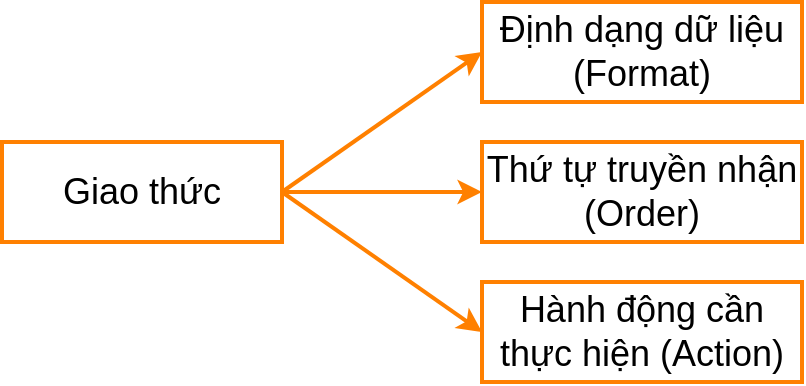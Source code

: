 <mxfile version="14.4.8" type="device"><diagram id="1pqsMREdOmpQBOMt7yQA" name="Page-1"><mxGraphModel dx="569" dy="318" grid="1" gridSize="10" guides="1" tooltips="1" connect="1" arrows="1" fold="1" page="1" pageScale="1" pageWidth="1169" pageHeight="1654" math="0" shadow="0"><root><mxCell id="0"/><mxCell id="1" parent="0"/><mxCell id="j7txwOxeOHtQS0ezsHzE-2" value="Định dạng dữ liệu&lt;br style=&quot;font-size: 18px;&quot;&gt;(Format)" style="rounded=0;whiteSpace=wrap;html=1;fontSize=18;strokeWidth=2;strokeColor=#FF8000;" vertex="1" parent="1"><mxGeometry x="740" y="280" width="160" height="50" as="geometry"/></mxCell><mxCell id="j7txwOxeOHtQS0ezsHzE-3" value="Thứ tự truyền nhận&lt;br style=&quot;font-size: 18px;&quot;&gt;(Order)" style="rounded=0;whiteSpace=wrap;html=1;fontSize=18;strokeWidth=2;strokeColor=#FF8000;" vertex="1" parent="1"><mxGeometry x="740" y="350" width="160" height="50" as="geometry"/></mxCell><mxCell id="j7txwOxeOHtQS0ezsHzE-4" value="Hành động cần thực hiện (Action)" style="rounded=0;whiteSpace=wrap;html=1;fontSize=18;strokeWidth=2;strokeColor=#FF8000;" vertex="1" parent="1"><mxGeometry x="740" y="420" width="160" height="50" as="geometry"/></mxCell><mxCell id="j7txwOxeOHtQS0ezsHzE-5" value="Giao thức" style="rounded=0;whiteSpace=wrap;html=1;fontSize=18;strokeWidth=2;strokeColor=#FF8000;" vertex="1" parent="1"><mxGeometry x="500" y="350" width="140" height="50" as="geometry"/></mxCell><mxCell id="j7txwOxeOHtQS0ezsHzE-6" value="" style="endArrow=classic;html=1;exitX=1;exitY=0.5;exitDx=0;exitDy=0;entryX=0;entryY=0.5;entryDx=0;entryDy=0;fontSize=18;strokeWidth=2;strokeColor=#FF8000;" edge="1" parent="1" source="j7txwOxeOHtQS0ezsHzE-5" target="j7txwOxeOHtQS0ezsHzE-2"><mxGeometry width="50" height="50" relative="1" as="geometry"><mxPoint x="650" y="340" as="sourcePoint"/><mxPoint x="700" y="290" as="targetPoint"/></mxGeometry></mxCell><mxCell id="j7txwOxeOHtQS0ezsHzE-7" value="" style="endArrow=classic;html=1;exitX=1;exitY=0.5;exitDx=0;exitDy=0;entryX=0;entryY=0.5;entryDx=0;entryDy=0;fontSize=18;strokeWidth=2;strokeColor=#FF8000;" edge="1" parent="1" source="j7txwOxeOHtQS0ezsHzE-5" target="j7txwOxeOHtQS0ezsHzE-3"><mxGeometry width="50" height="50" relative="1" as="geometry"><mxPoint x="710" y="400" as="sourcePoint"/><mxPoint x="760" y="350" as="targetPoint"/></mxGeometry></mxCell><mxCell id="j7txwOxeOHtQS0ezsHzE-8" value="" style="endArrow=classic;html=1;entryX=0;entryY=0.5;entryDx=0;entryDy=0;fontSize=18;exitX=1;exitY=0.5;exitDx=0;exitDy=0;strokeWidth=2;strokeColor=#FF8000;" edge="1" parent="1" source="j7txwOxeOHtQS0ezsHzE-5" target="j7txwOxeOHtQS0ezsHzE-4"><mxGeometry width="50" height="50" relative="1" as="geometry"><mxPoint x="640" y="370" as="sourcePoint"/><mxPoint x="720" y="420" as="targetPoint"/></mxGeometry></mxCell></root></mxGraphModel></diagram></mxfile>